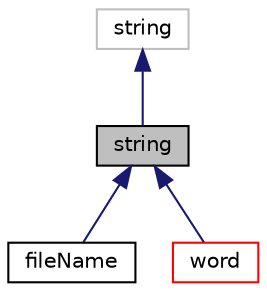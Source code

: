 digraph "string"
{
  bgcolor="transparent";
  edge [fontname="Helvetica",fontsize="10",labelfontname="Helvetica",labelfontsize="10"];
  node [fontname="Helvetica",fontsize="10",shape=record];
  Node1 [label="string",height=0.2,width=0.4,color="black", fillcolor="grey75", style="filled", fontcolor="black"];
  Node2 -> Node1 [dir="back",color="midnightblue",fontsize="10",style="solid",fontname="Helvetica"];
  Node2 [label="string",height=0.2,width=0.4,color="grey75"];
  Node1 -> Node3 [dir="back",color="midnightblue",fontsize="10",style="solid",fontname="Helvetica"];
  Node3 [label="fileName",height=0.2,width=0.4,color="black",URL="$a00787.html",tooltip="A class for handling file names. "];
  Node1 -> Node4 [dir="back",color="midnightblue",fontsize="10",style="solid",fontname="Helvetica"];
  Node4 [label="word",height=0.2,width=0.4,color="red",URL="$a02984.html",tooltip="A class for handling words, derived from string. "];
}

